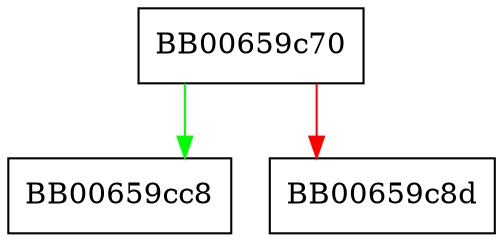 digraph X509_CRL_print_fp {
  node [shape="box"];
  graph [splines=ortho];
  BB00659c70 -> BB00659cc8 [color="green"];
  BB00659c70 -> BB00659c8d [color="red"];
}